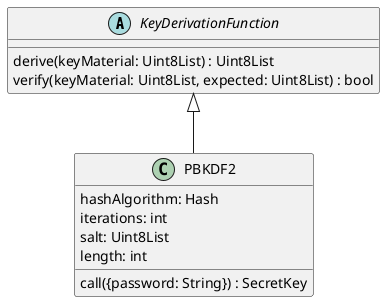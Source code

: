 @startuml kdf_classes

abstract class KeyDerivationFunction {
    derive(keyMaterial: Uint8List) : Uint8List
    verify(keyMaterial: Uint8List, expected: Uint8List) : bool
}

class PBKDF2 extends KeyDerivationFunction {
    hashAlgorithm: Hash
    iterations: int
    salt: Uint8List
    length: int

    call({password: String}) : SecretKey
}

@enduml